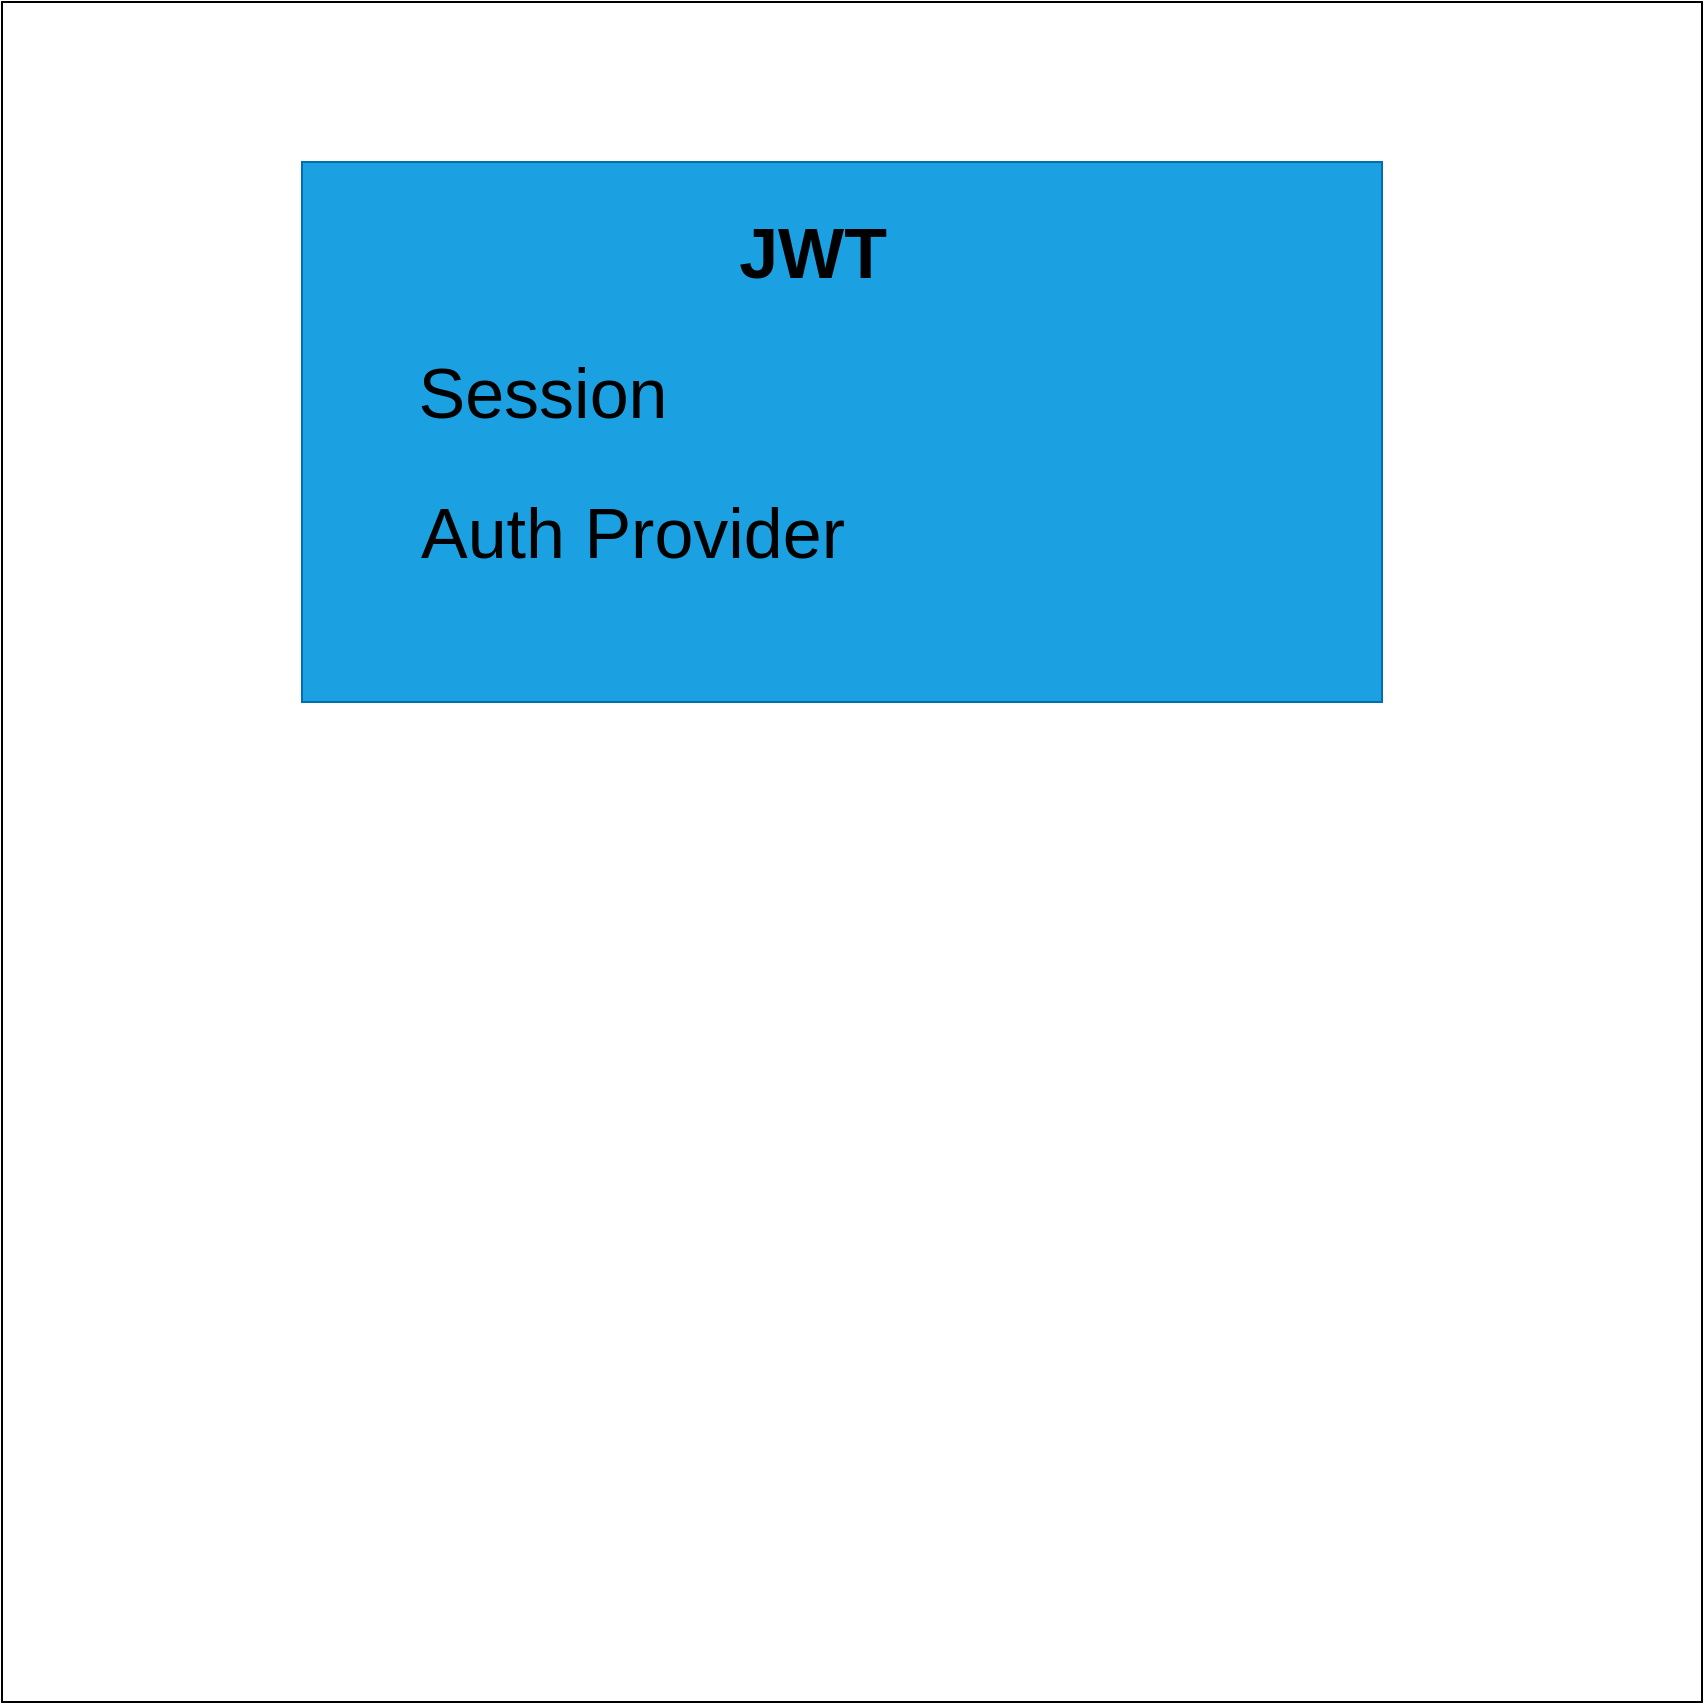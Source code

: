 <mxfile>
    <diagram id="KBT94QgVDzAG3-NLhvKg" name="Page-1">
        <mxGraphModel dx="1002" dy="718" grid="1" gridSize="10" guides="1" tooltips="1" connect="1" arrows="1" fold="1" page="1" pageScale="1" pageWidth="850" pageHeight="1100" math="0" shadow="0">
            <root>
                <mxCell id="0"/>
                <mxCell id="1" parent="0"/>
                <mxCell id="2" value="" style="whiteSpace=wrap;html=1;aspect=fixed;" vertex="1" parent="1">
                    <mxGeometry x="40" y="80" width="850" height="850" as="geometry"/>
                </mxCell>
                <mxCell id="4" value="" style="rounded=0;whiteSpace=wrap;html=1;fontSize=35;fillColor=#1ba1e2;fontColor=#ffffff;strokeColor=#006EAF;" vertex="1" parent="1">
                    <mxGeometry x="190" y="160" width="540" height="270" as="geometry"/>
                </mxCell>
                <mxCell id="3" value="&lt;b&gt;&lt;font style=&quot;font-size: 35px&quot;&gt;JWT&lt;/font&gt;&lt;/b&gt;" style="text;html=1;resizable=0;autosize=1;align=center;verticalAlign=middle;points=[];fillColor=none;strokeColor=none;rounded=0;" vertex="1" parent="1">
                    <mxGeometry x="400" y="190" width="90" height="30" as="geometry"/>
                </mxCell>
                <mxCell id="6" value="Session" style="text;html=1;resizable=0;autosize=1;align=center;verticalAlign=middle;points=[];fillColor=none;strokeColor=none;rounded=0;fontSize=35;" vertex="1" parent="1">
                    <mxGeometry x="240" y="250" width="140" height="50" as="geometry"/>
                </mxCell>
                <mxCell id="7" value="Auth Provider" style="text;html=1;resizable=0;autosize=1;align=center;verticalAlign=middle;points=[];fillColor=none;strokeColor=none;rounded=0;fontSize=35;" vertex="1" parent="1">
                    <mxGeometry x="240" y="320" width="230" height="50" as="geometry"/>
                </mxCell>
            </root>
        </mxGraphModel>
    </diagram>
</mxfile>